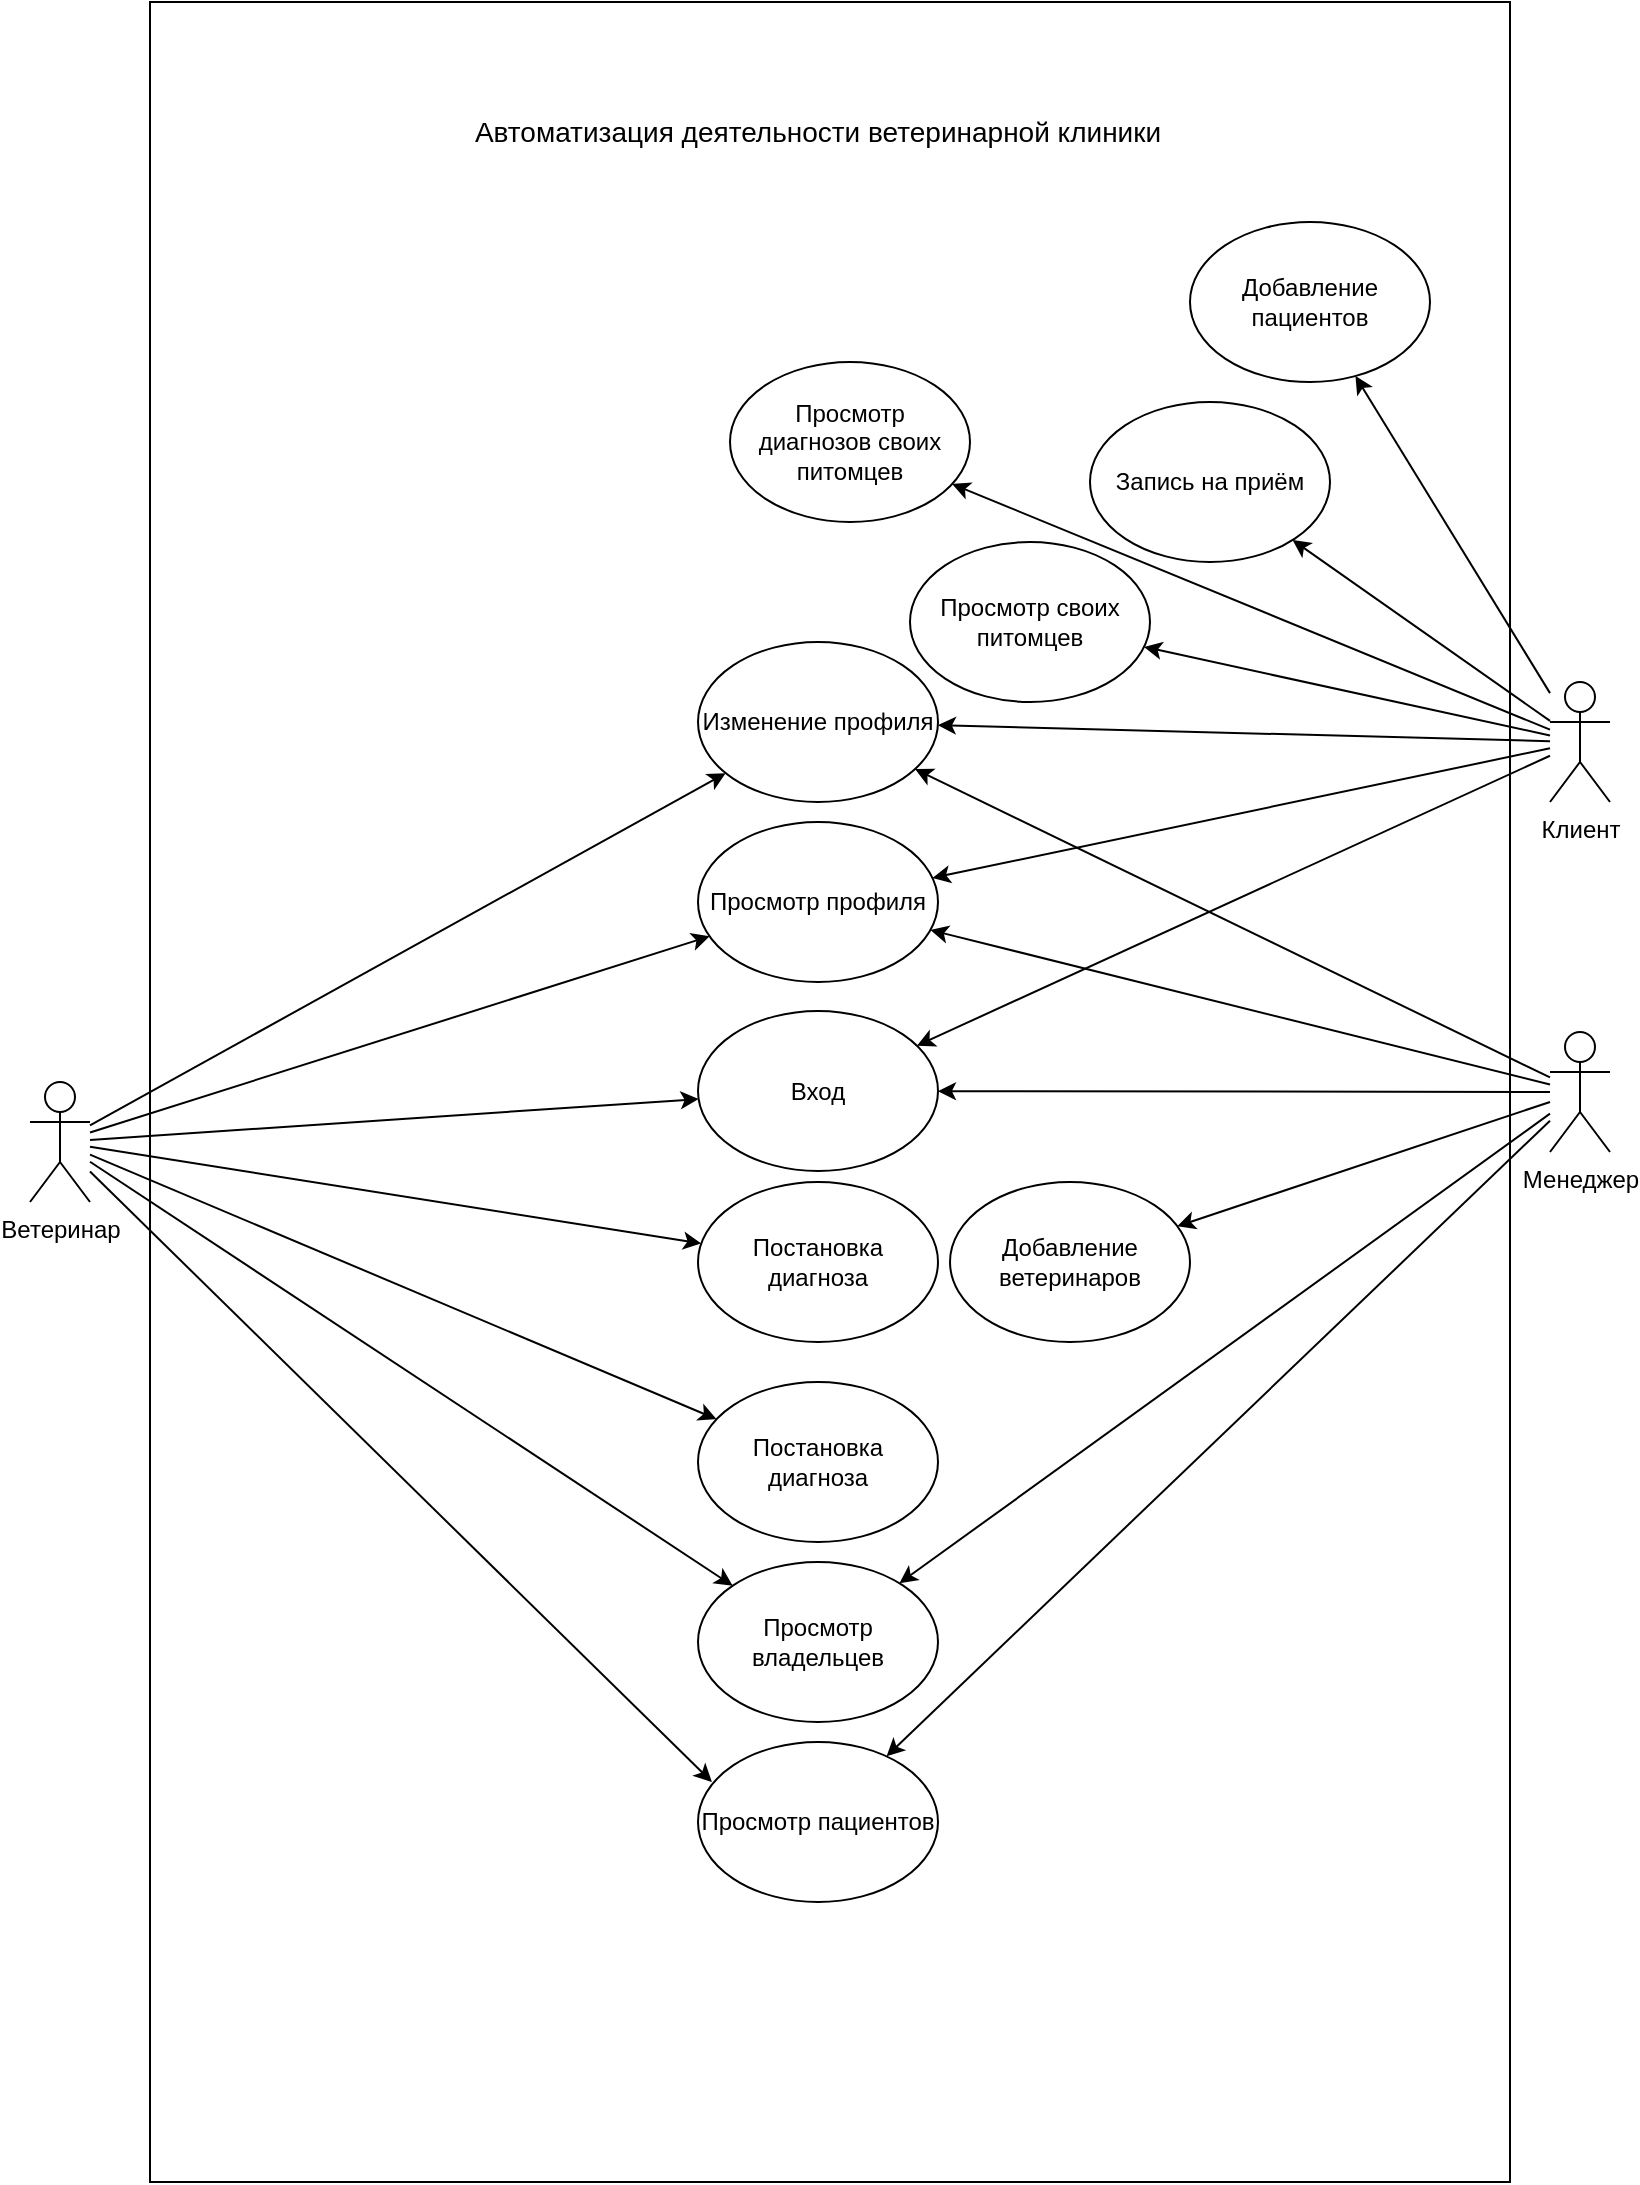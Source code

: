 <mxfile version="22.1.8" type="device">
  <diagram name="Страница — 1" id="1RQGi4DNIzGnQcsZKW0L">
    <mxGraphModel dx="1434" dy="780" grid="1" gridSize="10" guides="1" tooltips="1" connect="1" arrows="1" fold="1" page="1" pageScale="1" pageWidth="827" pageHeight="1169" math="0" shadow="0">
      <root>
        <mxCell id="0" />
        <mxCell id="1" parent="0" />
        <mxCell id="LNZ4Fc5pxDNfGptGV93a-5" value="" style="rounded=0;whiteSpace=wrap;html=1;" parent="1" vertex="1">
          <mxGeometry x="80" y="40" width="680" height="1090" as="geometry" />
        </mxCell>
        <mxCell id="13TNaGiuppaYFhXaL2Y3-1" value="Ветеринар" style="shape=umlActor;verticalLabelPosition=bottom;verticalAlign=top;html=1;outlineConnect=0;" parent="1" vertex="1">
          <mxGeometry x="20" y="580" width="30" height="60" as="geometry" />
        </mxCell>
        <mxCell id="13TNaGiuppaYFhXaL2Y3-2" value="Клиент" style="shape=umlActor;verticalLabelPosition=bottom;verticalAlign=top;html=1;outlineConnect=0;" parent="1" vertex="1">
          <mxGeometry x="780" y="380" width="30" height="60" as="geometry" />
        </mxCell>
        <mxCell id="13TNaGiuppaYFhXaL2Y3-8" value="Просмотр профиля" style="ellipse;whiteSpace=wrap;html=1;" parent="1" vertex="1">
          <mxGeometry x="354" y="450" width="120" height="80" as="geometry" />
        </mxCell>
        <mxCell id="13TNaGiuppaYFhXaL2Y3-10" value="Изменение профиля" style="ellipse;whiteSpace=wrap;html=1;" parent="1" vertex="1">
          <mxGeometry x="354" y="360" width="120" height="80" as="geometry" />
        </mxCell>
        <mxCell id="13TNaGiuppaYFhXaL2Y3-15" value="Вход" style="ellipse;whiteSpace=wrap;html=1;" parent="1" vertex="1">
          <mxGeometry x="354" y="544.5" width="120" height="80" as="geometry" />
        </mxCell>
        <mxCell id="13TNaGiuppaYFhXaL2Y3-22" value="Добавление&lt;br&gt;пациентов" style="ellipse;whiteSpace=wrap;html=1;" parent="1" vertex="1">
          <mxGeometry x="600" y="150" width="120" height="80" as="geometry" />
        </mxCell>
        <mxCell id="13TNaGiuppaYFhXaL2Y3-30" value="Постановка диагноза" style="ellipse;whiteSpace=wrap;html=1;" parent="1" vertex="1">
          <mxGeometry x="354" y="630" width="120" height="80" as="geometry" />
        </mxCell>
        <mxCell id="13TNaGiuppaYFhXaL2Y3-33" value="Просмотр своих питомцев" style="ellipse;whiteSpace=wrap;html=1;" parent="1" vertex="1">
          <mxGeometry x="460" y="310" width="120" height="80" as="geometry" />
        </mxCell>
        <mxCell id="13TNaGiuppaYFhXaL2Y3-35" value="Менеджер" style="shape=umlActor;verticalLabelPosition=bottom;verticalAlign=top;html=1;outlineConnect=0;" parent="1" vertex="1">
          <mxGeometry x="780" y="555" width="30" height="60" as="geometry" />
        </mxCell>
        <mxCell id="13TNaGiuppaYFhXaL2Y3-37" value="Добавление&lt;br&gt;ветеринаров" style="ellipse;whiteSpace=wrap;html=1;" parent="1" vertex="1">
          <mxGeometry x="480" y="630" width="120" height="80" as="geometry" />
        </mxCell>
        <mxCell id="13TNaGiuppaYFhXaL2Y3-46" value="Постановка диагноза" style="ellipse;whiteSpace=wrap;html=1;" parent="1" vertex="1">
          <mxGeometry x="354" y="730" width="120" height="80" as="geometry" />
        </mxCell>
        <mxCell id="13TNaGiuppaYFhXaL2Y3-66" value="Просмотр пациентов" style="ellipse;whiteSpace=wrap;html=1;" parent="1" vertex="1">
          <mxGeometry x="354" y="910" width="120" height="80" as="geometry" />
        </mxCell>
        <mxCell id="13TNaGiuppaYFhXaL2Y3-67" value="" style="endArrow=classic;html=1;rounded=0;" parent="1" source="13TNaGiuppaYFhXaL2Y3-1" target="13TNaGiuppaYFhXaL2Y3-30" edge="1">
          <mxGeometry width="50" height="50" relative="1" as="geometry">
            <mxPoint x="137" y="100" as="sourcePoint" />
            <mxPoint x="-13" y="110" as="targetPoint" />
          </mxGeometry>
        </mxCell>
        <mxCell id="13TNaGiuppaYFhXaL2Y3-70" value="" style="endArrow=classic;html=1;rounded=0;" parent="1" source="13TNaGiuppaYFhXaL2Y3-2" target="13TNaGiuppaYFhXaL2Y3-22" edge="1">
          <mxGeometry width="50" height="50" relative="1" as="geometry">
            <mxPoint x="97" y="400" as="sourcePoint" />
            <mxPoint x="29" y="-172" as="targetPoint" />
          </mxGeometry>
        </mxCell>
        <mxCell id="13TNaGiuppaYFhXaL2Y3-74" value="" style="endArrow=classic;html=1;rounded=0;" parent="1" source="13TNaGiuppaYFhXaL2Y3-1" target="13TNaGiuppaYFhXaL2Y3-46" edge="1">
          <mxGeometry width="50" height="50" relative="1" as="geometry">
            <mxPoint x="167" y="190" as="sourcePoint" />
            <mxPoint x="-107" y="246" as="targetPoint" />
          </mxGeometry>
        </mxCell>
        <mxCell id="13TNaGiuppaYFhXaL2Y3-76" value="" style="endArrow=classic;html=1;rounded=0;" parent="1" source="13TNaGiuppaYFhXaL2Y3-2" target="13TNaGiuppaYFhXaL2Y3-33" edge="1">
          <mxGeometry width="50" height="50" relative="1" as="geometry">
            <mxPoint x="747" y="90" as="sourcePoint" />
            <mxPoint x="747" y="140" as="targetPoint" />
          </mxGeometry>
        </mxCell>
        <mxCell id="13TNaGiuppaYFhXaL2Y3-77" value="" style="endArrow=classic;html=1;rounded=0;" parent="1" source="13TNaGiuppaYFhXaL2Y3-35" target="13TNaGiuppaYFhXaL2Y3-8" edge="1">
          <mxGeometry width="50" height="50" relative="1" as="geometry">
            <mxPoint x="647" y="370" as="sourcePoint" />
            <mxPoint x="540.362" y="477.647" as="targetPoint" />
          </mxGeometry>
        </mxCell>
        <mxCell id="13TNaGiuppaYFhXaL2Y3-78" value="" style="endArrow=classic;html=1;rounded=0;" parent="1" source="13TNaGiuppaYFhXaL2Y3-35" target="13TNaGiuppaYFhXaL2Y3-37" edge="1">
          <mxGeometry width="50" height="50" relative="1" as="geometry">
            <mxPoint x="657" y="380" as="sourcePoint" />
            <mxPoint x="859" y="169" as="targetPoint" />
          </mxGeometry>
        </mxCell>
        <mxCell id="13TNaGiuppaYFhXaL2Y3-86" value="" style="endArrow=classic;html=1;rounded=0;" parent="1" source="13TNaGiuppaYFhXaL2Y3-35" target="13TNaGiuppaYFhXaL2Y3-66" edge="1">
          <mxGeometry width="50" height="50" relative="1" as="geometry">
            <mxPoint x="607" y="430" as="sourcePoint" />
            <mxPoint x="889" y="782" as="targetPoint" />
          </mxGeometry>
        </mxCell>
        <mxCell id="13TNaGiuppaYFhXaL2Y3-90" value="" style="endArrow=classic;html=1;rounded=0;entryX=0.058;entryY=0.25;entryDx=0;entryDy=0;entryPerimeter=0;" parent="1" source="13TNaGiuppaYFhXaL2Y3-1" target="13TNaGiuppaYFhXaL2Y3-66" edge="1">
          <mxGeometry width="50" height="50" relative="1" as="geometry">
            <mxPoint x="147" y="470" as="sourcePoint" />
            <mxPoint x="315" y="552" as="targetPoint" />
          </mxGeometry>
        </mxCell>
        <mxCell id="13TNaGiuppaYFhXaL2Y3-92" value="" style="endArrow=classic;html=1;rounded=0;" parent="1" source="13TNaGiuppaYFhXaL2Y3-2" target="13TNaGiuppaYFhXaL2Y3-8" edge="1">
          <mxGeometry width="50" height="50" relative="1" as="geometry">
            <mxPoint x="757" y="120" as="sourcePoint" />
            <mxPoint x="497" y="410" as="targetPoint" />
          </mxGeometry>
        </mxCell>
        <mxCell id="13TNaGiuppaYFhXaL2Y3-95" value="" style="endArrow=classic;html=1;rounded=0;" parent="1" source="13TNaGiuppaYFhXaL2Y3-35" target="13TNaGiuppaYFhXaL2Y3-15" edge="1">
          <mxGeometry width="50" height="50" relative="1" as="geometry">
            <mxPoint x="582" y="210" as="sourcePoint" />
            <mxPoint x="299.426" y="491.213" as="targetPoint" />
          </mxGeometry>
        </mxCell>
        <mxCell id="13TNaGiuppaYFhXaL2Y3-96" value="" style="endArrow=classic;html=1;rounded=0;" parent="1" source="13TNaGiuppaYFhXaL2Y3-1" target="13TNaGiuppaYFhXaL2Y3-8" edge="1">
          <mxGeometry width="50" height="50" relative="1" as="geometry">
            <mxPoint x="485" y="589" as="sourcePoint" />
            <mxPoint x="214.574" y="491.213" as="targetPoint" />
          </mxGeometry>
        </mxCell>
        <mxCell id="13TNaGiuppaYFhXaL2Y3-101" value="Просмотр владельцев" style="ellipse;whiteSpace=wrap;html=1;" parent="1" vertex="1">
          <mxGeometry x="354" y="820" width="120" height="80" as="geometry" />
        </mxCell>
        <mxCell id="13TNaGiuppaYFhXaL2Y3-102" value="Запись на приём" style="ellipse;whiteSpace=wrap;html=1;" parent="1" vertex="1">
          <mxGeometry x="550" y="240" width="120" height="80" as="geometry" />
        </mxCell>
        <mxCell id="ezj19UnVO8KLnix9NmZM-1" value="" style="endArrow=classic;html=1;rounded=0;" parent="1" source="13TNaGiuppaYFhXaL2Y3-2" target="13TNaGiuppaYFhXaL2Y3-102" edge="1">
          <mxGeometry width="50" height="50" relative="1" as="geometry">
            <mxPoint x="557" y="250" as="sourcePoint" />
            <mxPoint x="559" y="299" as="targetPoint" />
          </mxGeometry>
        </mxCell>
        <mxCell id="ezj19UnVO8KLnix9NmZM-2" value="" style="endArrow=classic;html=1;rounded=0;" parent="1" source="13TNaGiuppaYFhXaL2Y3-1" target="13TNaGiuppaYFhXaL2Y3-101" edge="1">
          <mxGeometry width="50" height="50" relative="1" as="geometry">
            <mxPoint x="227" y="634" as="sourcePoint" />
            <mxPoint x="123" y="728" as="targetPoint" />
          </mxGeometry>
        </mxCell>
        <mxCell id="ezj19UnVO8KLnix9NmZM-3" value="" style="endArrow=classic;html=1;rounded=0;" parent="1" source="13TNaGiuppaYFhXaL2Y3-35" target="13TNaGiuppaYFhXaL2Y3-101" edge="1">
          <mxGeometry width="50" height="50" relative="1" as="geometry">
            <mxPoint x="248" y="650" as="sourcePoint" />
            <mxPoint x="289" y="860" as="targetPoint" />
          </mxGeometry>
        </mxCell>
        <mxCell id="ezj19UnVO8KLnix9NmZM-7" value="" style="endArrow=classic;html=1;rounded=0;" parent="1" source="13TNaGiuppaYFhXaL2Y3-2" target="13TNaGiuppaYFhXaL2Y3-15" edge="1">
          <mxGeometry width="50" height="50" relative="1" as="geometry">
            <mxPoint x="527" y="283" as="sourcePoint" />
            <mxPoint x="617" y="243" as="targetPoint" />
          </mxGeometry>
        </mxCell>
        <mxCell id="ezj19UnVO8KLnix9NmZM-13" value="&lt;font style=&quot;font-size: 14px;&quot;&gt;Автоматизация деятельности ветеринарной клиники&lt;/font&gt;" style="text;html=1;strokeColor=none;fillColor=none;align=center;verticalAlign=middle;whiteSpace=wrap;rounded=0;" parent="1" vertex="1">
          <mxGeometry x="214" y="80" width="400" height="50" as="geometry" />
        </mxCell>
        <mxCell id="LNZ4Fc5pxDNfGptGV93a-1" value="" style="endArrow=classic;html=1;rounded=0;" parent="1" source="13TNaGiuppaYFhXaL2Y3-1" target="13TNaGiuppaYFhXaL2Y3-15" edge="1">
          <mxGeometry width="50" height="50" relative="1" as="geometry">
            <mxPoint x="60" y="612" as="sourcePoint" />
            <mxPoint x="323" y="472" as="targetPoint" />
          </mxGeometry>
        </mxCell>
        <mxCell id="LNZ4Fc5pxDNfGptGV93a-2" value="" style="endArrow=classic;html=1;rounded=0;" parent="1" source="13TNaGiuppaYFhXaL2Y3-1" target="13TNaGiuppaYFhXaL2Y3-10" edge="1">
          <mxGeometry width="50" height="50" relative="1" as="geometry">
            <mxPoint x="60" y="607" as="sourcePoint" />
            <mxPoint x="327" y="381" as="targetPoint" />
          </mxGeometry>
        </mxCell>
        <mxCell id="LNZ4Fc5pxDNfGptGV93a-3" value="" style="endArrow=classic;html=1;rounded=0;" parent="1" source="13TNaGiuppaYFhXaL2Y3-2" target="13TNaGiuppaYFhXaL2Y3-10" edge="1">
          <mxGeometry width="50" height="50" relative="1" as="geometry">
            <mxPoint x="780" y="446" as="sourcePoint" />
            <mxPoint x="443" y="355" as="targetPoint" />
          </mxGeometry>
        </mxCell>
        <mxCell id="LNZ4Fc5pxDNfGptGV93a-4" value="" style="endArrow=classic;html=1;rounded=0;" parent="1" source="13TNaGiuppaYFhXaL2Y3-35" target="13TNaGiuppaYFhXaL2Y3-10" edge="1">
          <mxGeometry width="50" height="50" relative="1" as="geometry">
            <mxPoint x="760" y="641" as="sourcePoint" />
            <mxPoint x="600" y="647" as="targetPoint" />
          </mxGeometry>
        </mxCell>
        <mxCell id="7IjIeUe6538nXXIiZLzE-1" value="Просмотр&lt;br&gt;диагнозов своих питомцев" style="ellipse;whiteSpace=wrap;html=1;" parent="1" vertex="1">
          <mxGeometry x="370" y="220" width="120" height="80" as="geometry" />
        </mxCell>
        <mxCell id="7IjIeUe6538nXXIiZLzE-2" value="" style="endArrow=classic;html=1;rounded=0;" parent="1" source="13TNaGiuppaYFhXaL2Y3-2" target="7IjIeUe6538nXXIiZLzE-1" edge="1">
          <mxGeometry width="50" height="50" relative="1" as="geometry">
            <mxPoint x="790" y="464" as="sourcePoint" />
            <mxPoint x="581" y="381" as="targetPoint" />
          </mxGeometry>
        </mxCell>
      </root>
    </mxGraphModel>
  </diagram>
</mxfile>
